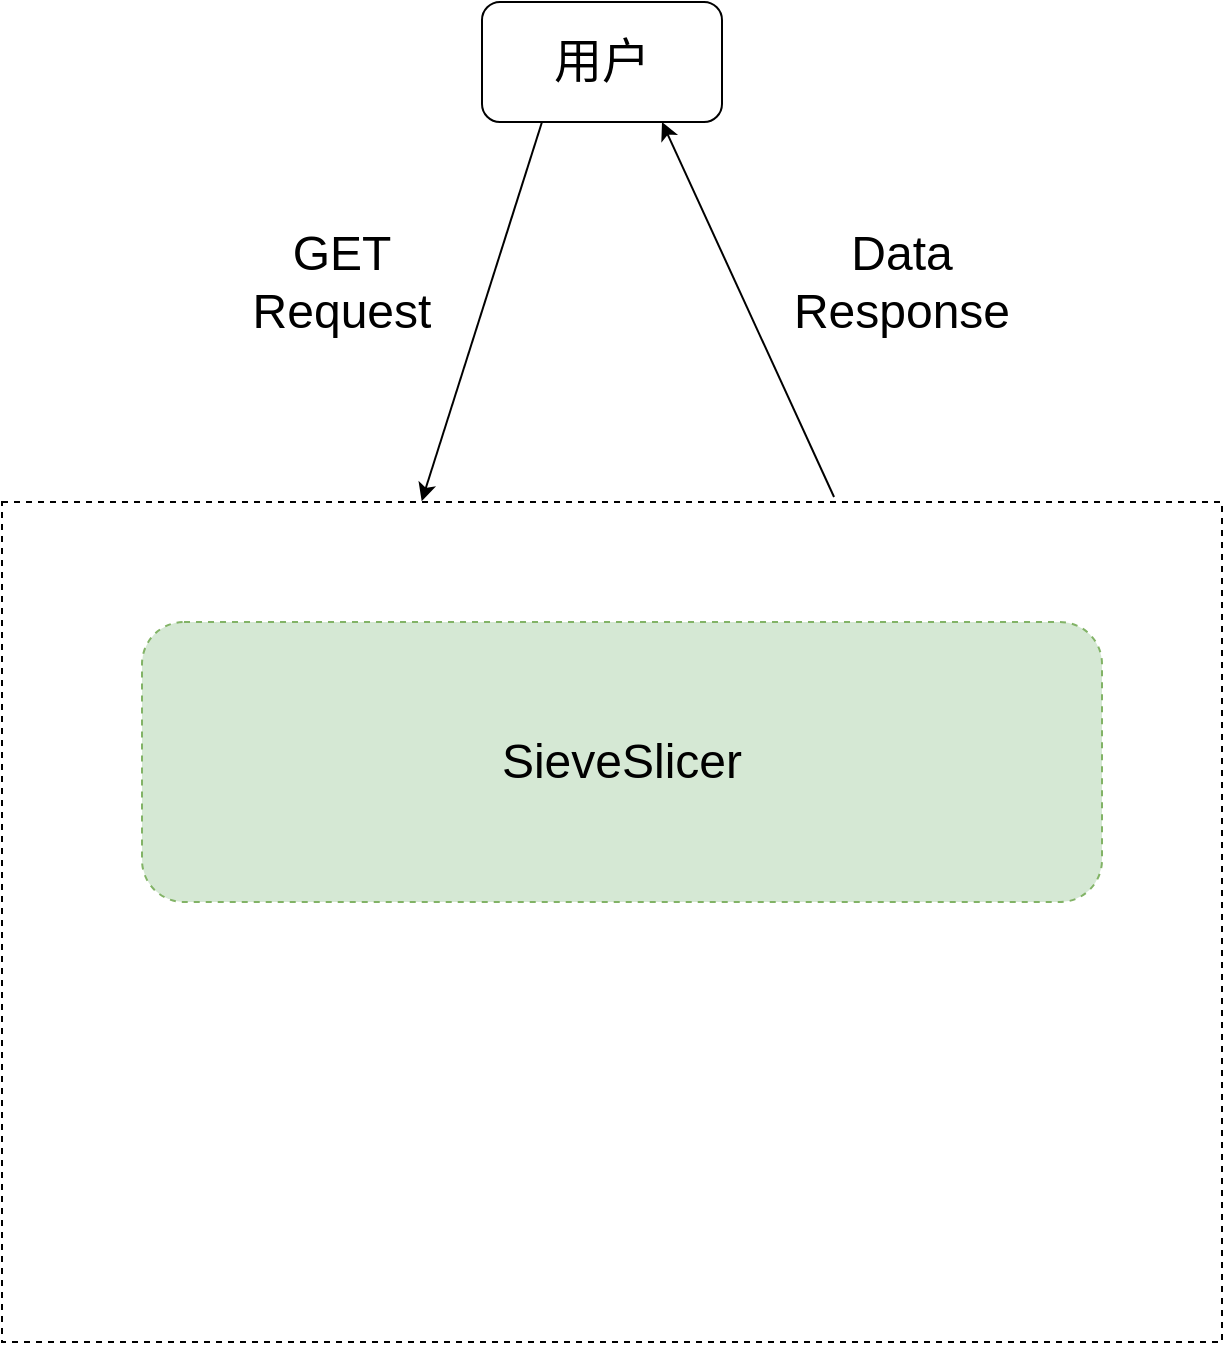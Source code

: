 <mxfile version="20.3.0" type="github">
  <diagram id="U9NmqQDuDl-t8x4wuWcX" name="第 1 页">
    <mxGraphModel dx="946" dy="687" grid="1" gridSize="10" guides="1" tooltips="1" connect="1" arrows="1" fold="1" page="1" pageScale="1" pageWidth="827" pageHeight="1169" math="0" shadow="0">
      <root>
        <mxCell id="0" />
        <mxCell id="1" parent="0" />
        <mxCell id="QtSlfCLcQnxm3HbXBIQQ-2" value="用户" style="rounded=1;whiteSpace=wrap;html=1;fontSize=24;" vertex="1" parent="1">
          <mxGeometry x="400" y="20" width="120" height="60" as="geometry" />
        </mxCell>
        <mxCell id="QtSlfCLcQnxm3HbXBIQQ-3" value="" style="rounded=0;whiteSpace=wrap;html=1;fontSize=24;dashed=1;" vertex="1" parent="1">
          <mxGeometry x="160" y="270" width="610" height="420" as="geometry" />
        </mxCell>
        <mxCell id="QtSlfCLcQnxm3HbXBIQQ-5" value="" style="endArrow=classic;html=1;rounded=0;fontSize=24;exitX=0.25;exitY=1;exitDx=0;exitDy=0;entryX=0.344;entryY=-0.001;entryDx=0;entryDy=0;entryPerimeter=0;" edge="1" parent="1" source="QtSlfCLcQnxm3HbXBIQQ-2" target="QtSlfCLcQnxm3HbXBIQQ-3">
          <mxGeometry width="50" height="50" relative="1" as="geometry">
            <mxPoint x="420" y="360" as="sourcePoint" />
            <mxPoint x="470" y="310" as="targetPoint" />
          </mxGeometry>
        </mxCell>
        <mxCell id="QtSlfCLcQnxm3HbXBIQQ-6" value="GET Request" style="text;html=1;strokeColor=none;fillColor=none;align=center;verticalAlign=middle;whiteSpace=wrap;rounded=0;dashed=1;fontSize=24;" vertex="1" parent="1">
          <mxGeometry x="270" y="140" width="120" height="40" as="geometry" />
        </mxCell>
        <mxCell id="QtSlfCLcQnxm3HbXBIQQ-7" value="" style="endArrow=classic;html=1;rounded=0;fontSize=24;exitX=0.682;exitY=-0.006;exitDx=0;exitDy=0;exitPerimeter=0;entryX=0.75;entryY=1;entryDx=0;entryDy=0;" edge="1" parent="1" source="QtSlfCLcQnxm3HbXBIQQ-3" target="QtSlfCLcQnxm3HbXBIQQ-2">
          <mxGeometry width="50" height="50" relative="1" as="geometry">
            <mxPoint x="590" y="230" as="sourcePoint" />
            <mxPoint x="640" y="180" as="targetPoint" />
          </mxGeometry>
        </mxCell>
        <mxCell id="QtSlfCLcQnxm3HbXBIQQ-8" value="Data Response" style="text;html=1;strokeColor=none;fillColor=none;align=center;verticalAlign=middle;whiteSpace=wrap;rounded=0;dashed=1;fontSize=24;" vertex="1" parent="1">
          <mxGeometry x="540" y="130" width="140" height="60" as="geometry" />
        </mxCell>
        <mxCell id="QtSlfCLcQnxm3HbXBIQQ-9" value="SieveSlicer" style="rounded=1;whiteSpace=wrap;html=1;dashed=1;fontSize=24;fillColor=#d5e8d4;strokeColor=#82b366;" vertex="1" parent="1">
          <mxGeometry x="230" y="330" width="480" height="140" as="geometry" />
        </mxCell>
      </root>
    </mxGraphModel>
  </diagram>
</mxfile>

